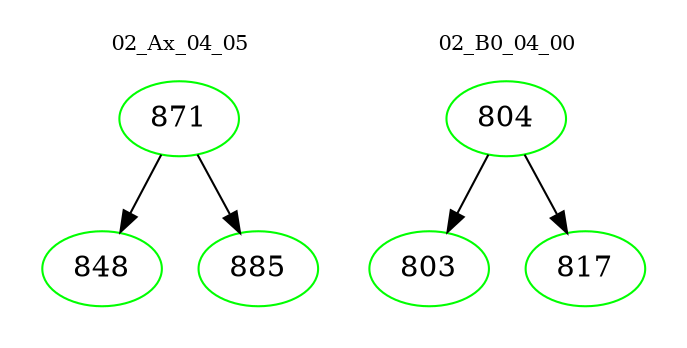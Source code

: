 digraph{
subgraph cluster_0 {
color = white
label = "02_Ax_04_05";
fontsize=10;
T0_871 [label="871", color="green"]
T0_871 -> T0_848 [color="black"]
T0_848 [label="848", color="green"]
T0_871 -> T0_885 [color="black"]
T0_885 [label="885", color="green"]
}
subgraph cluster_1 {
color = white
label = "02_B0_04_00";
fontsize=10;
T1_804 [label="804", color="green"]
T1_804 -> T1_803 [color="black"]
T1_803 [label="803", color="green"]
T1_804 -> T1_817 [color="black"]
T1_817 [label="817", color="green"]
}
}
